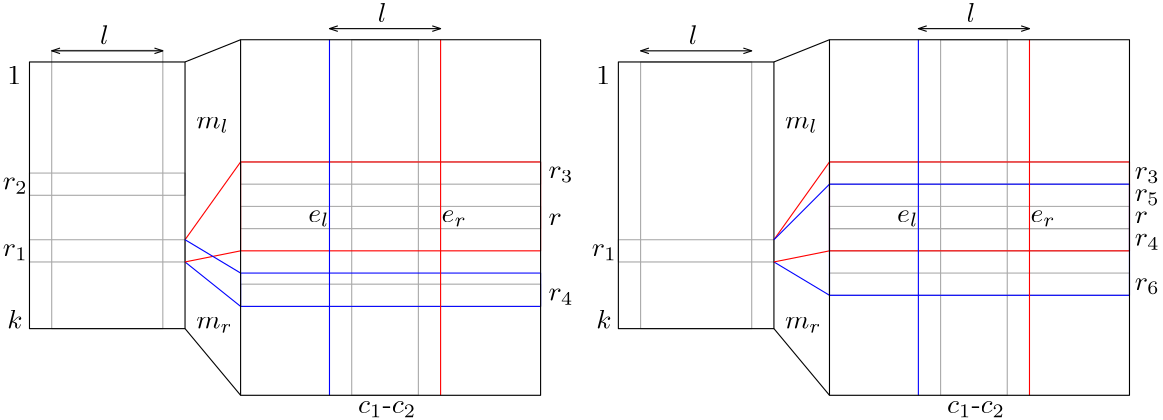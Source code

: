 <?xml version="1.0"?>
<!DOCTYPE ipe SYSTEM "ipe.dtd">
<ipe version="70005" creator="Ipe 7.1.4">
<info created="D:20170219162531" modified="D:20170430215833"/>
<ipestyle name="basic">
<symbol name="arrow/arc(spx)">
<path stroke="sym-stroke" fill="sym-stroke" pen="sym-pen">
0 0 m
-1 0.333 l
-1 -0.333 l
h
</path>
</symbol>
<symbol name="arrow/farc(spx)">
<path stroke="sym-stroke" fill="white" pen="sym-pen">
0 0 m
-1 0.333 l
-1 -0.333 l
h
</path>
</symbol>
<symbol name="mark/circle(sx)" transformations="translations">
<path fill="sym-stroke">
0.6 0 0 0.6 0 0 e
0.4 0 0 0.4 0 0 e
</path>
</symbol>
<symbol name="mark/disk(sx)" transformations="translations">
<path fill="sym-stroke">
0.6 0 0 0.6 0 0 e
</path>
</symbol>
<symbol name="mark/fdisk(sfx)" transformations="translations">
<group>
<path fill="sym-fill">
0.5 0 0 0.5 0 0 e
</path>
<path fill="sym-stroke" fillrule="eofill">
0.6 0 0 0.6 0 0 e
0.4 0 0 0.4 0 0 e
</path>
</group>
</symbol>
<symbol name="mark/box(sx)" transformations="translations">
<path fill="sym-stroke" fillrule="eofill">
-0.6 -0.6 m
0.6 -0.6 l
0.6 0.6 l
-0.6 0.6 l
h
-0.4 -0.4 m
0.4 -0.4 l
0.4 0.4 l
-0.4 0.4 l
h
</path>
</symbol>
<symbol name="mark/square(sx)" transformations="translations">
<path fill="sym-stroke">
-0.6 -0.6 m
0.6 -0.6 l
0.6 0.6 l
-0.6 0.6 l
h
</path>
</symbol>
<symbol name="mark/fsquare(sfx)" transformations="translations">
<group>
<path fill="sym-fill">
-0.5 -0.5 m
0.5 -0.5 l
0.5 0.5 l
-0.5 0.5 l
h
</path>
<path fill="sym-stroke" fillrule="eofill">
-0.6 -0.6 m
0.6 -0.6 l
0.6 0.6 l
-0.6 0.6 l
h
-0.4 -0.4 m
0.4 -0.4 l
0.4 0.4 l
-0.4 0.4 l
h
</path>
</group>
</symbol>
<symbol name="mark/cross(sx)" transformations="translations">
<group>
<path fill="sym-stroke">
-0.43 -0.57 m
0.57 0.43 l
0.43 0.57 l
-0.57 -0.43 l
h
</path>
<path fill="sym-stroke">
-0.43 0.57 m
0.57 -0.43 l
0.43 -0.57 l
-0.57 0.43 l
h
</path>
</group>
</symbol>
<symbol name="arrow/fnormal(spx)">
<path stroke="sym-stroke" fill="white" pen="sym-pen">
0 0 m
-1 0.333 l
-1 -0.333 l
h
</path>
</symbol>
<symbol name="arrow/pointed(spx)">
<path stroke="sym-stroke" fill="sym-stroke" pen="sym-pen">
0 0 m
-1 0.333 l
-0.8 0 l
-1 -0.333 l
h
</path>
</symbol>
<symbol name="arrow/fpointed(spx)">
<path stroke="sym-stroke" fill="white" pen="sym-pen">
0 0 m
-1 0.333 l
-0.8 0 l
-1 -0.333 l
h
</path>
</symbol>
<symbol name="arrow/linear(spx)">
<path stroke="sym-stroke" pen="sym-pen">
-1 0.333 m
0 0 l
-1 -0.333 l
</path>
</symbol>
<symbol name="arrow/fdouble(spx)">
<path stroke="sym-stroke" fill="white" pen="sym-pen">
0 0 m
-1 0.333 l
-1 -0.333 l
h
-1 0 m
-2 0.333 l
-2 -0.333 l
h
</path>
</symbol>
<symbol name="arrow/double(spx)">
<path stroke="sym-stroke" fill="sym-stroke" pen="sym-pen">
0 0 m
-1 0.333 l
-1 -0.333 l
h
-1 0 m
-2 0.333 l
-2 -0.333 l
h
</path>
</symbol>
<symbol name="arrow/ptarc(spx)">
<path stroke="sym-stroke" fill="sym-stroke" pen="sym-pen">
0 0 m
-1 0.333 l
-0.8 0 l
-1 -0.333 l
h
</path>
</symbol>
<symbol name="arrow/fptarc(spx)">
<path stroke="sym-stroke" fill="white" pen="sym-pen">
0 0 m
-1 0.333 l
-0.8 0 l
-1 -0.333 l
h
</path>
</symbol>
<pen name="heavier" value="0.8"/>
<pen name="fat" value="1.2"/>
<pen name="ultrafat" value="2"/>
<symbolsize name="large" value="5"/>
<symbolsize name="small" value="2"/>
<symbolsize name="tiny" value="1.1"/>
<arrowsize name="large" value="10"/>
<arrowsize name="small" value="5"/>
<arrowsize name="tiny" value="3"/>
<color name="red" value="1 0 0"/>
<color name="green" value="0 1 0"/>
<color name="blue" value="0 0 1"/>
<color name="yellow" value="1 1 0"/>
<color name="orange" value="1 0.647 0"/>
<color name="gold" value="1 0.843 0"/>
<color name="purple" value="0.627 0.125 0.941"/>
<color name="gray" value="0.745"/>
<color name="brown" value="0.647 0.165 0.165"/>
<color name="navy" value="0 0 0.502"/>
<color name="pink" value="1 0.753 0.796"/>
<color name="seagreen" value="0.18 0.545 0.341"/>
<color name="turquoise" value="0.251 0.878 0.816"/>
<color name="violet" value="0.933 0.51 0.933"/>
<color name="darkblue" value="0 0 0.545"/>
<color name="darkcyan" value="0 0.545 0.545"/>
<color name="darkgray" value="0.663"/>
<color name="darkgreen" value="0 0.392 0"/>
<color name="darkmagenta" value="0.545 0 0.545"/>
<color name="darkorange" value="1 0.549 0"/>
<color name="darkred" value="0.545 0 0"/>
<color name="lightblue" value="0.678 0.847 0.902"/>
<color name="lightcyan" value="0.878 1 1"/>
<color name="lightgray" value="0.827"/>
<color name="lightgreen" value="0.565 0.933 0.565"/>
<color name="lightyellow" value="1 1 0.878"/>
<dashstyle name="dashed" value="[4] 0"/>
<dashstyle name="dotted" value="[1 3] 0"/>
<dashstyle name="dash dotted" value="[4 2 1 2] 0"/>
<dashstyle name="dash dot dotted" value="[4 2 1 2 1 2] 0"/>
<textsize name="large" value="\large"/>
<textsize name="small" value="\small"/>
<textsize name="tiny" value="\tiny"/>
<textsize name="Large" value="\Large"/>
<textsize name="LARGE" value="\LARGE"/>
<textsize name="huge" value="\huge"/>
<textsize name="Huge" value="\Huge"/>
<textsize name="footnote" value="\footnotesize"/>
<textstyle name="center" begin="\begin{center}" end="\end{center}"/>
<textstyle name="itemize" begin="\begin{itemize}" end="\end{itemize}"/>
<textstyle name="item" begin="\begin{itemize}\item{}" end="\end{itemize}"/>
<gridsize name="4 pts" value="4"/>
<gridsize name="8 pts (~3 mm)" value="8"/>
<gridsize name="16 pts (~6 mm)" value="16"/>
<gridsize name="32 pts (~12 mm)" value="32"/>
<gridsize name="10 pts (~3.5 mm)" value="10"/>
<gridsize name="20 pts (~7 mm)" value="20"/>
<gridsize name="14 pts (~5 mm)" value="14"/>
<gridsize name="28 pts (~10 mm)" value="28"/>
<gridsize name="56 pts (~20 mm)" value="56"/>
<anglesize name="90 deg" value="90"/>
<anglesize name="60 deg" value="60"/>
<anglesize name="45 deg" value="45"/>
<anglesize name="30 deg" value="30"/>
<anglesize name="22.5 deg" value="22.5"/>
<opacity name="10%" value="0.1"/>
<opacity name="30%" value="0.3"/>
<opacity name="50%" value="0.5"/>
<opacity name="75%" value="0.75"/>
<tiling name="falling" angle="-60" step="4" width="1"/>
<tiling name="rising" angle="30" step="4" width="1"/>
</ipestyle>
<page>
<layer name="alpha"/>
<view layers="alpha" active="alpha"/>
<path layer="alpha" matrix="1 0 0 1 64 -12" stroke="darkgray">
236 772 m
236 764 l
344 764 l
344 772 l
h
</path>
<path matrix="1 0 0 1 36 -12" stroke="darkgray">
52 796 m
52 788 l
160 788 l
160 796 l
h
</path>
<path matrix="1 0 0 1 36 -12" stroke="darkgray">
52 752 m
52 744 l
160 744 l
160 752 l
h
</path>
<path matrix="3.5 0 0 1 -44 -12" stroke="darkgray">
16 792 m
16 784 l
32 784 l
32 792 l
h
</path>
<path matrix="3.5 0 0 1 -44 -12" stroke="darkgray">
16 768 m
16 760 l
32 760 l
32 768 l
h
</path>
<text matrix="1 0 0 1 -4 -12" transformations="translations" pos="8 824" stroke="black" type="label" width="4.981" height="6.42" depth="0" valign="baseline">1</text>
<text matrix="1 0 0 1 -4 -12" transformations="translations" pos="8 736" stroke="black" type="label" width="5.5" height="6.918" depth="0" valign="baseline">$k$</text>
<text matrix="1 0 0 1 -5.61328 -9.9258" transformations="translations" pos="8 784" stroke="black" type="label" width="8.964" height="4.294" depth="1.49" valign="baseline">$r_2$</text>
<text matrix="1 0 0 1 -5.61328 -9.9258" transformations="translations" pos="8 760" stroke="black" type="label" width="8.964" height="4.294" depth="1.49" valign="baseline">$r_1$</text>
<path matrix="3 0 0 1 -172 -12" stroke="darkgray">
100 840 m
100 712 l
108 712 l
108 840 l
h
</path>
<text matrix="1 0 0 1 30.3047 -10.3867" transformations="translations" pos="100 704" stroke="black" type="label" width="20.882" height="4.294" depth="1.49" valign="baseline">$c_1$-$c_2$</text>
<path matrix="1 0 0 1 36 -12" stroke="darkgray">
52 780 m
52 772 l
160 772 l
160 780 l
h
</path>
<text matrix="1 0 0 1 34.8477 -10.8477" transformations="translations" pos="164 772" stroke="black" type="label" width="4.771" height="4.289" depth="0" valign="baseline">$r$</text>
<path matrix="1 0 0 1 36 -12" stroke="black">
52 792 m
52 792 l
52 792 l
52 792 l
h
</path>
<path matrix="1 0 0 1 36 -12" stroke="red">
52 796 m
52 764 l
160 764 l
160 796 l
h
</path>
<path matrix="1 0 0 1 36 -12" stroke="blue">
52 756 m
52 744 l
160 744 l
160 756 l
h
</path>
<text matrix="1 0 0 1 34.8477 -9.9258" transformations="translations" pos="164 744" stroke="black" type="label" width="8.964" height="4.294" depth="1.49" valign="baseline">$r_4$</text>
<text matrix="1 0 0 1 34.8477 -9.9258" transformations="translations" pos="164 788" stroke="black" type="label" width="8.964" height="4.294" depth="1.49" valign="baseline">$r_3$</text>
<path matrix="1 0 0 1 36 -12" stroke="black">
32 832 m
52 840 l
52 840 l
</path>
<path matrix="1 0 0 1 36 -12" stroke="red">
32 768 m
52 796 l
</path>
<path matrix="1 0 0 1 36 -12" stroke="blue">
32 760 m
52 744 l
</path>
<path matrix="1 0 0 1 36 -12" stroke="black">
32 736 m
52 712 l
</path>
<text matrix="1 0 0 1 32 -8" transformations="translations" pos="40 804" stroke="black" type="label" width="11.805" height="4.294" depth="1.49" valign="baseline">$m_l$</text>
<text matrix="1 0 0 1 32 -8" transformations="translations" pos="40 732" stroke="black" type="label" width="13.159" height="4.294" depth="1.49" valign="baseline">$m_r$</text>
<path matrix="5 0 0 1.04348 -80 -44" stroke="darkgray">
20 832 m
20 736 l
28 736 l
28 832 l
h
</path>
<path matrix="3.5 0 0 1 -44 -12" stroke="black">
16 832 m
16 736 l
32 736 l
32 832 l
h
</path>
<path matrix="1 0 0 1 32 -12" stroke="red">
36 760 m
56 764 l
</path>
<path matrix="1 0 0 1 32 -12" stroke="blue">
36 768 m
56 756 l
</path>
<path matrix="1 0 0 1 248 -12" stroke="darkgray">
52 796 m
52 788 l
160 788 l
160 796 l
h
</path>
<path matrix="1 0 0 1 248 -8" stroke="darkgray">
52 752 m
52 744 l
160 744 l
160 752 l
h
</path>
<path matrix="3.5 0 0 1 168 -12" stroke="darkgray">
16 768 m
16 760 l
32 760 l
32 768 l
h
</path>
<text matrix="1 0 0 1 208 -12" transformations="translations" pos="8 824" stroke="black" type="label" width="4.981" height="6.42" depth="0" valign="baseline">1</text>
<text matrix="1 0 0 1 208 -12" transformations="translations" pos="8 736" stroke="black" type="label" width="5.5" height="6.918" depth="0" valign="baseline">$k$</text>
<text matrix="1 0 0 1 206.387 -9.9258" transformations="translations" pos="8 760" stroke="black" type="label" width="8.964" height="4.294" depth="1.49" valign="baseline">$r_1$</text>
<path matrix="3 0 0 1 40 -12" stroke="darkgray">
100 840 m
100 712 l
108 712 l
108 840 l
h
</path>
<text matrix="1 0 0 1 242.305 -10.3867" transformations="translations" pos="100 704" stroke="black" type="label" width="20.882" height="4.294" depth="1.49" valign="baseline">$c_1$-$c_2$</text>
<path matrix="1 0 0 1 248 -12" stroke="darkgray">
52 780 m
52 772 l
160 772 l
160 780 l
h
</path>
<path matrix="1 0 0 1 248 -12" stroke="black">
52 792 m
52 792 l
52 792 l
52 792 l
h
</path>
<path matrix="1 0 0 1 248 -12" stroke="red">
52 796 m
52 764 l
160 764 l
160 796 l
h
</path>
<path matrix="1 0 0 3.33333 248 -1744" stroke="blue">
52 756 m
52 744 l
160 744 l
160 756 l
h
</path>
<path matrix="1 0 0 1 248 -12" stroke="black">
32 832 m
52 840 l
52 840 l
</path>
<path matrix="1 0 0 1 248 -12" stroke="red">
32 768 m
52 796 l
</path>
<path matrix="1 0 0 0.75 248 178" stroke="blue">
32 760 m
52 744 l
</path>
<path matrix="1 0 0 1 248 -12" stroke="black">
32 736 m
52 712 l
</path>
<text matrix="1 0 0 1 244 -8" transformations="translations" pos="40 804" stroke="black" type="label" width="11.805" height="4.294" depth="1.49" valign="baseline">$m_l$</text>
<text matrix="1 0 0 1 244 -8" transformations="translations" pos="40 732" stroke="black" type="label" width="13.159" height="4.294" depth="1.49" valign="baseline">$m_r$</text>
<path matrix="5 0 0 1 132 -12" stroke="darkgray">
20 832 m
20 736 l
28 736 l
28 832 l
h
</path>
<path matrix="3.5 0 0 1 168 -12" stroke="black">
16 832 m
16 736 l
32 736 l
32 832 l
h
</path>
<path matrix="1 0 0 1 244 -12" stroke="red">
36 760 m
56 764 l
</path>
<path matrix="1 0 0 -1.66667 244 2036" stroke="blue">
36 768 m
56 756 l
</path>
<text matrix="1 0 0 1 61.9258 -10.1563" transformations="translations" pos="348 788" stroke="black" type="label" width="8.964" height="4.294" depth="1.49" valign="baseline">$r_3$</text>
<text matrix="1 0 0 1 61.9258 -10.1563" transformations="translations" pos="348 780" stroke="black" type="label" width="8.964" height="4.294" depth="1.49" valign="baseline">$r_5$</text>
<text matrix="1 0 0 1 61.9258 -10.1563" transformations="translations" pos="348 772" stroke="black" type="label" width="4.771" height="4.289" depth="0" valign="baseline">$r$</text>
<text matrix="1 0 0 1 61.9258 -10.1563" transformations="translations" pos="348 764" stroke="black" type="label" width="8.964" height="4.294" depth="1.49" valign="baseline">$r_4$</text>
<text matrix="1 0 0 1 61.9258 -14.1563" transformations="translations" pos="348 752" stroke="black" type="label" width="8.964" height="4.294" depth="1.49" valign="baseline">$r_6$</text>
<path matrix="1 0 0 1 36 -4" stroke="black" arrow="linear/tiny" rarrow="linear/tiny">
124 836 m
84 836 l
</path>
<text matrix="1 0 0 1 33.3466 -1.61597" transformations="translations" pos="104 836" stroke="black" type="label" width="3.169" height="6.918" depth="0" valign="baseline">$l$</text>
<path matrix="1 0 0 1 248 -4" stroke="black" arrow="linear/tiny" rarrow="linear/tiny">
124 836 m
84 836 l
</path>
<text matrix="1 0 0 1 245.347 -1.61597" transformations="translations" pos="104 836" stroke="black" type="label" width="3.169" height="6.918" depth="0" valign="baseline">$l$</text>
<path matrix="1 0 0 1 36 4" stroke="blue">
84 824 m
84 696 l
</path>
<path matrix="1 0 0 1 28 4" stroke="red">
132 824 m
132 696 l
</path>
<path matrix="1 0 0 1 68 4" stroke="blue">
264 824 m
264 696 l
</path>
<path matrix="1 0 0 1 60 4" stroke="red">
312 824 m
312 696 l
</path>
<path matrix="1 0 0 1 -64 -12" stroke="black" arrow="linear/tiny" rarrow="linear/tiny">
124 836 m
84 836 l
</path>
<text matrix="1 0 0 1 -66.6534 -9.61597" transformations="translations" pos="104 836" stroke="black" type="label" width="3.169" height="6.918" depth="0" valign="baseline">$l$</text>
<path matrix="1 0 0 1 148 -12" stroke="black" arrow="linear/tiny" rarrow="linear/tiny">
124 836 m
84 836 l
</path>
<text matrix="1 0 0 1 145.347 -9.61597" transformations="translations" pos="104 836" stroke="black" type="label" width="3.169" height="6.918" depth="0" valign="baseline">$l$</text>
<text matrix="1 0 0 1 0.32613 2.28291" transformations="translations" pos="112 760" stroke="black" type="label" width="7.697" height="4.294" depth="1.49" valign="baseline">$e_l$</text>
<text matrix="1 0 0 1 0.32613 2.28291" transformations="translations" pos="160 760" stroke="black" type="label" width="9.051" height="4.294" depth="1.49" valign="baseline">$e_r$</text>
<text matrix="1 0 0 1 212.326 2.28291" transformations="translations" pos="112 760" stroke="black" type="label" width="7.697" height="4.294" depth="1.49" valign="baseline">$e_l$</text>
<text matrix="1 0 0 1 212.326 2.28291" transformations="translations" pos="160 760" stroke="black" type="label" width="9.051" height="4.294" depth="1.49" valign="baseline">$e_r$</text>
<path matrix="1 0 0 1 36 -12" stroke="black">
52 840 m
52 712 l
160 712 l
160 840 l
h
</path>
<path matrix="1 0 0 1 248 -12" stroke="black">
52 840 m
52 712 l
160 712 l
160 840 l
h
</path>
</page>
</ipe>
